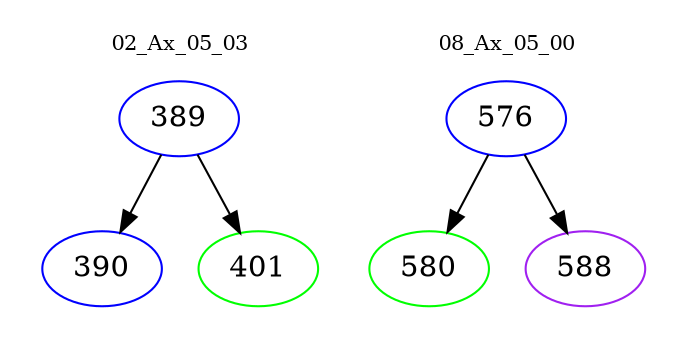 digraph{
subgraph cluster_0 {
color = white
label = "02_Ax_05_03";
fontsize=10;
T0_389 [label="389", color="blue"]
T0_389 -> T0_390 [color="black"]
T0_390 [label="390", color="blue"]
T0_389 -> T0_401 [color="black"]
T0_401 [label="401", color="green"]
}
subgraph cluster_1 {
color = white
label = "08_Ax_05_00";
fontsize=10;
T1_576 [label="576", color="blue"]
T1_576 -> T1_580 [color="black"]
T1_580 [label="580", color="green"]
T1_576 -> T1_588 [color="black"]
T1_588 [label="588", color="purple"]
}
}
